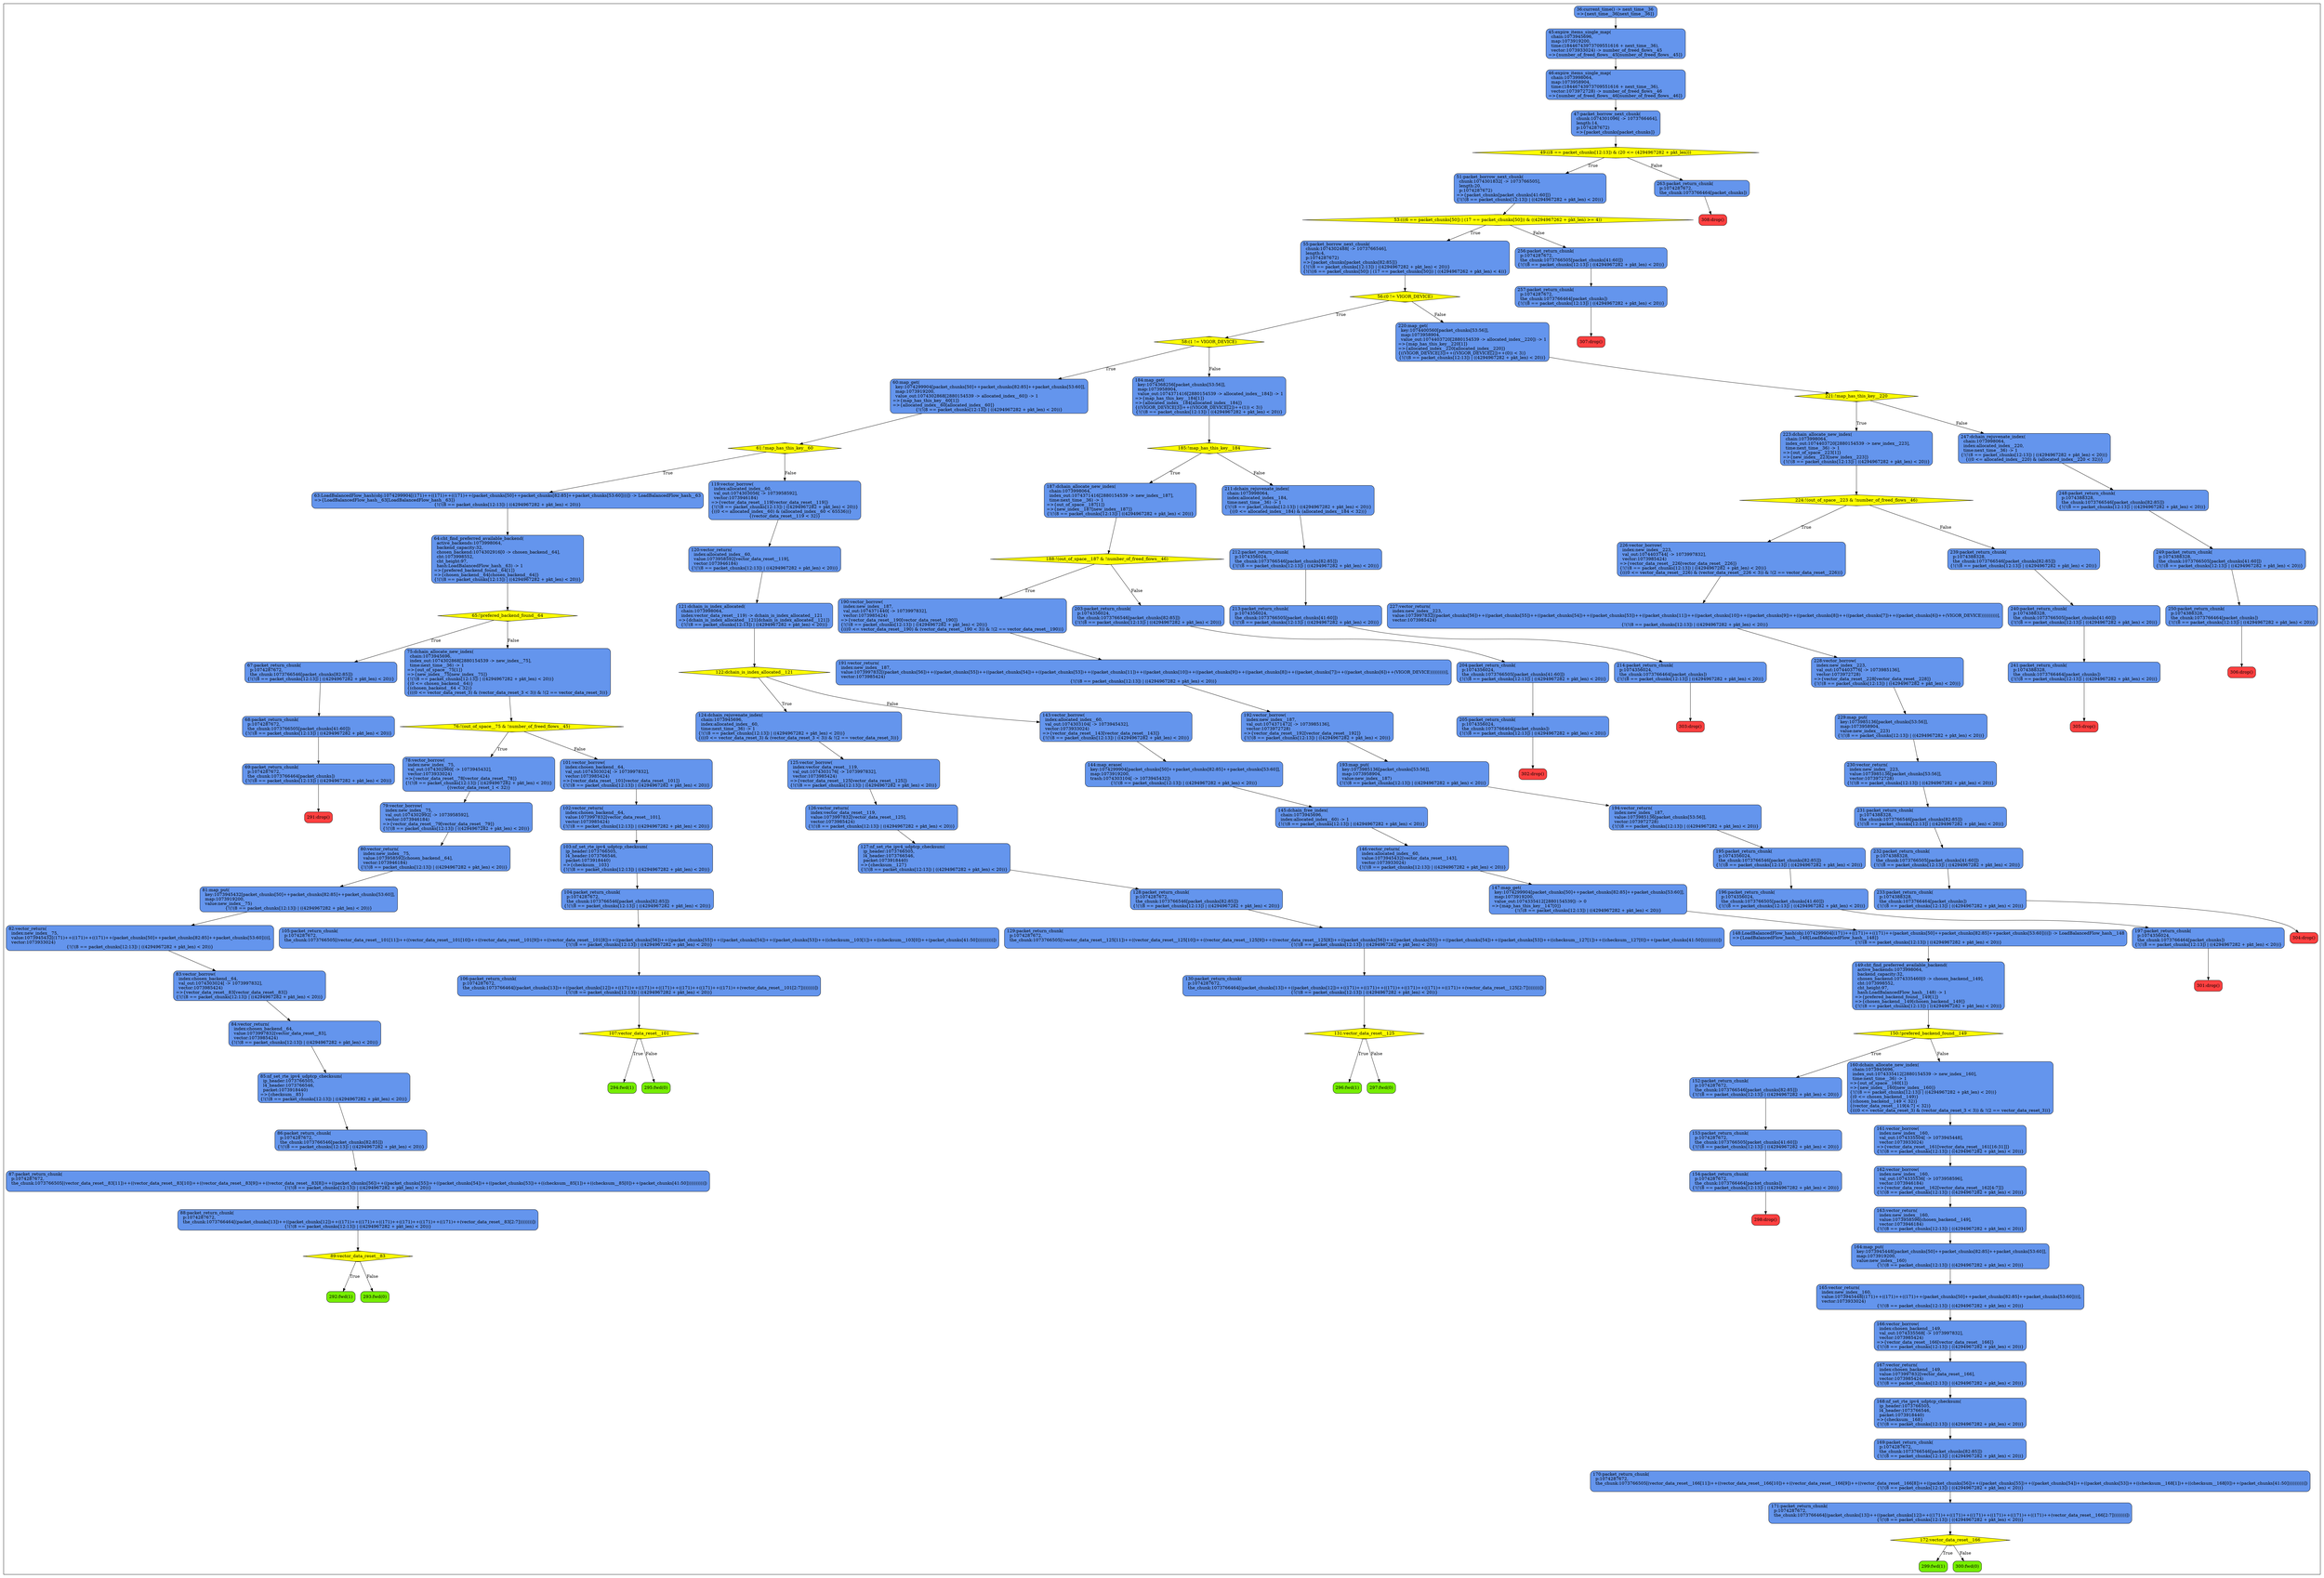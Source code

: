 digraph mygraph {
	node [shape=box style=rounded border=0];
	subgraph clusterprocess {
		node [style="rounded,filled",color=black];
		291 [label="291:drop()", fillcolor="brown1"];
		69 [label="69:packet_return_chunk(\l  p:1074287672,\l  the_chunk:1073766464[packet_chunks])\l{!(!(8 == packet_chunks[12:13]) | ((4294967282 + pkt_len) < 20))}", fillcolor="cornflowerblue"];
		69 -> 291;
		68 [label="68:packet_return_chunk(\l  p:1074287672,\l  the_chunk:1073766505[packet_chunks[41:60]])\l{!(!(8 == packet_chunks[12:13]) | ((4294967282 + pkt_len) < 20))}", fillcolor="cornflowerblue"];
		68 -> 69;
		67 [label="67:packet_return_chunk(\l  p:1074287672,\l  the_chunk:1073766546[packet_chunks[82:85]])\l{!(!(8 == packet_chunks[12:13]) | ((4294967282 + pkt_len) < 20))}", fillcolor="cornflowerblue"];
		67 -> 68;
		292 [label="292:fwd(1)", fillcolor="chartreuse2"];
		293 [label="293:fwd(0)", fillcolor="chartreuse2"];
		89 [shape=Mdiamond, label="89:vector_data_reset__83", fillcolor="yellow"];
		89 -> 292 [label="True"];
		89 -> 293 [label="False"];
		88 [label="88:packet_return_chunk(\l  p:1074287672,\l  the_chunk:1073766464[(packet_chunks[13])++((packet_chunks[12])++((171)++((171)++((171)++((171)++((171)++((171)++(vector_data_reset__83[2:7]))))))))])\l{!(!(8 == packet_chunks[12:13]) | ((4294967282 + pkt_len) < 20))}", fillcolor="cornflowerblue"];
		88 -> 89;
		87 [label="87:packet_return_chunk(\l  p:1074287672,\l  the_chunk:1073766505[(vector_data_reset__83[11])++((vector_data_reset__83[10])++((vector_data_reset__83[9])++((vector_data_reset__83[8])++((packet_chunks[56])++((packet_chunks[55])++((packet_chunks[54])++((packet_chunks[53])++((checksum__85[1])++((checksum__85[0])++(packet_chunks[41:50]))))))))))])\l{!(!(8 == packet_chunks[12:13]) | ((4294967282 + pkt_len) < 20))}", fillcolor="cornflowerblue"];
		87 -> 88;
		86 [label="86:packet_return_chunk(\l  p:1074287672,\l  the_chunk:1073766546[packet_chunks[82:85]])\l{!(!(8 == packet_chunks[12:13]) | ((4294967282 + pkt_len) < 20))}", fillcolor="cornflowerblue"];
		86 -> 87;
		85 [label="85:nf_set_rte_ipv4_udptcp_checksum(\l  ip_header:1073766505,\l  l4_header:1073766546,\l  packet:1073918440)\l=>{checksum__85}\l{!(!(8 == packet_chunks[12:13]) | ((4294967282 + pkt_len) < 20))}", fillcolor="cornflowerblue"];
		85 -> 86;
		84 [label="84:vector_return(\l  index:chosen_backend__64,\l  value:1073997832[vector_data_reset__83],\l  vector:1073985424)\l{!(!(8 == packet_chunks[12:13]) | ((4294967282 + pkt_len) < 20))}", fillcolor="cornflowerblue"];
		84 -> 85;
		83 [label="83:vector_borrow(\l  index:chosen_backend__64,\l  val_out:1074303024[ -> 1073997832],\l  vector:1073985424)\l=>{vector_data_reset__83[vector_data_reset__83]}\l{!(!(8 == packet_chunks[12:13]) | ((4294967282 + pkt_len) < 20))}", fillcolor="cornflowerblue"];
		83 -> 84;
		82 [label="82:vector_return(\l  index:new_index__75,\l  value:1073945432[(171)++((171)++((171)++(packet_chunks[50]++packet_chunks[82:85]++packet_chunks[53:60])))],\l  vector:1073933024)\l{!(!(8 == packet_chunks[12:13]) | ((4294967282 + pkt_len) < 20))}", fillcolor="cornflowerblue"];
		82 -> 83;
		81 [label="81:map_put(\l  key:1073945432[packet_chunks[50]++packet_chunks[82:85]++packet_chunks[53:60]],\l  map:1073919200,\l  value:new_index__75)\l{!(!(8 == packet_chunks[12:13]) | ((4294967282 + pkt_len) < 20))}", fillcolor="cornflowerblue"];
		81 -> 82;
		80 [label="80:vector_return(\l  index:new_index__75,\l  value:1073958592[chosen_backend__64],\l  vector:1073946184)\l{!(!(8 == packet_chunks[12:13]) | ((4294967282 + pkt_len) < 20))}", fillcolor="cornflowerblue"];
		80 -> 81;
		79 [label="79:vector_borrow(\l  index:new_index__75,\l  val_out:1074302992[ -> 1073958592],\l  vector:1073946184)\l=>{vector_data_reset__79[vector_data_reset__79]}\l{!(!(8 == packet_chunks[12:13]) | ((4294967282 + pkt_len) < 20))}", fillcolor="cornflowerblue"];
		79 -> 80;
		78 [label="78:vector_borrow(\l  index:new_index__75,\l  val_out:1074302960[ -> 1073945432],\l  vector:1073933024)\l=>{vector_data_reset__78[vector_data_reset__78]}\l{!(!(8 == packet_chunks[12:13]) | ((4294967282 + pkt_len) < 20))}\l{(vector_data_reset_1 < 32)}", fillcolor="cornflowerblue"];
		78 -> 79;
		294 [label="294:fwd(1)", fillcolor="chartreuse2"];
		295 [label="295:fwd(0)", fillcolor="chartreuse2"];
		107 [shape=Mdiamond, label="107:vector_data_reset__101", fillcolor="yellow"];
		107 -> 294 [label="True"];
		107 -> 295 [label="False"];
		106 [label="106:packet_return_chunk(\l  p:1074287672,\l  the_chunk:1073766464[(packet_chunks[13])++((packet_chunks[12])++((171)++((171)++((171)++((171)++((171)++((171)++(vector_data_reset__101[2:7]))))))))])\l{!(!(8 == packet_chunks[12:13]) | ((4294967282 + pkt_len) < 20))}", fillcolor="cornflowerblue"];
		106 -> 107;
		105 [label="105:packet_return_chunk(\l  p:1074287672,\l  the_chunk:1073766505[(vector_data_reset__101[11])++((vector_data_reset__101[10])++((vector_data_reset__101[9])++((vector_data_reset__101[8])++((packet_chunks[56])++((packet_chunks[55])++((packet_chunks[54])++((packet_chunks[53])++((checksum__103[1])++((checksum__103[0])++(packet_chunks[41:50]))))))))))])\l{!(!(8 == packet_chunks[12:13]) | ((4294967282 + pkt_len) < 20))}", fillcolor="cornflowerblue"];
		105 -> 106;
		104 [label="104:packet_return_chunk(\l  p:1074287672,\l  the_chunk:1073766546[packet_chunks[82:85]])\l{!(!(8 == packet_chunks[12:13]) | ((4294967282 + pkt_len) < 20))}", fillcolor="cornflowerblue"];
		104 -> 105;
		103 [label="103:nf_set_rte_ipv4_udptcp_checksum(\l  ip_header:1073766505,\l  l4_header:1073766546,\l  packet:1073918440)\l=>{checksum__103}\l{!(!(8 == packet_chunks[12:13]) | ((4294967282 + pkt_len) < 20))}", fillcolor="cornflowerblue"];
		103 -> 104;
		102 [label="102:vector_return(\l  index:chosen_backend__64,\l  value:1073997832[vector_data_reset__101],\l  vector:1073985424)\l{!(!(8 == packet_chunks[12:13]) | ((4294967282 + pkt_len) < 20))}", fillcolor="cornflowerblue"];
		102 -> 103;
		101 [label="101:vector_borrow(\l  index:chosen_backend__64,\l  val_out:1074303024[ -> 1073997832],\l  vector:1073985424)\l=>{vector_data_reset__101[vector_data_reset__101]}\l{!(!(8 == packet_chunks[12:13]) | ((4294967282 + pkt_len) < 20))}", fillcolor="cornflowerblue"];
		101 -> 102;
		76 [shape=Mdiamond, label="76:!(out_of_space__75 & !number_of_freed_flows__45)", fillcolor="yellow"];
		76 -> 78 [label="True"];
		76 -> 101 [label="False"];
		75 [label="75:dchain_allocate_new_index(\l  chain:1073945696,\l  index_out:1074302868[2880154539 -> new_index__75],\l  time:next_time__36) -> 1\l=>{out_of_space__75[1]}\l=>{new_index__75[new_index__75]}\l{!(!(8 == packet_chunks[12:13]) | ((4294967282 + pkt_len) < 20))}\l{(0 <= chosen_backend__64)}\l{(chosen_backend__64 < 32)}\l{(((0 <= vector_data_reset_3) & (vector_data_reset_3 < 3)) & !(2 == vector_data_reset_3))}", fillcolor="cornflowerblue"];
		75 -> 76;
		65 [shape=Mdiamond, label="65:!prefered_backend_found__64", fillcolor="yellow"];
		65 -> 67 [label="True"];
		65 -> 75 [label="False"];
		64 [label="64:cht_find_preferred_available_backend(\l  active_backends:1073998064,\l  backend_capacity:32,\l  chosen_backend:1074302916[0 -> chosen_backend__64],\l  cht:1073998552,\l  cht_height:97,\l  hash:LoadBalancedFlow_hash__63) -> 1\l=>{prefered_backend_found__64[1]}\l=>{chosen_backend__64[chosen_backend__64]}\l{!(!(8 == packet_chunks[12:13]) | ((4294967282 + pkt_len) < 20))}", fillcolor="cornflowerblue"];
		64 -> 65;
		63 [label="63:LoadBalancedFlow_hash(obj:1074299904[(171)++((171)++((171)++(packet_chunks[50]++packet_chunks[82:85]++packet_chunks[53:60])))]) -> LoadBalancedFlow_hash__63\l=>{LoadBalancedFlow_hash__63[LoadBalancedFlow_hash__63]}\l{!(!(8 == packet_chunks[12:13]) | ((4294967282 + pkt_len) < 20))}", fillcolor="cornflowerblue"];
		63 -> 64;
		296 [label="296:fwd(1)", fillcolor="chartreuse2"];
		297 [label="297:fwd(0)", fillcolor="chartreuse2"];
		131 [shape=Mdiamond, label="131:vector_data_reset__125", fillcolor="yellow"];
		131 -> 296 [label="True"];
		131 -> 297 [label="False"];
		130 [label="130:packet_return_chunk(\l  p:1074287672,\l  the_chunk:1073766464[(packet_chunks[13])++((packet_chunks[12])++((171)++((171)++((171)++((171)++((171)++((171)++(vector_data_reset__125[2:7]))))))))])\l{!(!(8 == packet_chunks[12:13]) | ((4294967282 + pkt_len) < 20))}", fillcolor="cornflowerblue"];
		130 -> 131;
		129 [label="129:packet_return_chunk(\l  p:1074287672,\l  the_chunk:1073766505[(vector_data_reset__125[11])++((vector_data_reset__125[10])++((vector_data_reset__125[9])++((vector_data_reset__125[8])++((packet_chunks[56])++((packet_chunks[55])++((packet_chunks[54])++((packet_chunks[53])++((checksum__127[1])++((checksum__127[0])++(packet_chunks[41:50]))))))))))])\l{!(!(8 == packet_chunks[12:13]) | ((4294967282 + pkt_len) < 20))}", fillcolor="cornflowerblue"];
		129 -> 130;
		128 [label="128:packet_return_chunk(\l  p:1074287672,\l  the_chunk:1073766546[packet_chunks[82:85]])\l{!(!(8 == packet_chunks[12:13]) | ((4294967282 + pkt_len) < 20))}", fillcolor="cornflowerblue"];
		128 -> 129;
		127 [label="127:nf_set_rte_ipv4_udptcp_checksum(\l  ip_header:1073766505,\l  l4_header:1073766546,\l  packet:1073918440)\l=>{checksum__127}\l{!(!(8 == packet_chunks[12:13]) | ((4294967282 + pkt_len) < 20))}", fillcolor="cornflowerblue"];
		127 -> 128;
		126 [label="126:vector_return(\l  index:vector_data_reset__119,\l  value:1073997832[vector_data_reset__125],\l  vector:1073985424)\l{!(!(8 == packet_chunks[12:13]) | ((4294967282 + pkt_len) < 20))}", fillcolor="cornflowerblue"];
		126 -> 127;
		125 [label="125:vector_borrow(\l  index:vector_data_reset__119,\l  val_out:1074303176[ -> 1073997832],\l  vector:1073985424)\l=>{vector_data_reset__125[vector_data_reset__125]}\l{!(!(8 == packet_chunks[12:13]) | ((4294967282 + pkt_len) < 20))}", fillcolor="cornflowerblue"];
		125 -> 126;
		124 [label="124:dchain_rejuvenate_index(\l  chain:1073945696,\l  index:allocated_index__60,\l  time:next_time__36) -> 1\l{!(!(8 == packet_chunks[12:13]) | ((4294967282 + pkt_len) < 20))}\l{(((0 <= vector_data_reset_3) & (vector_data_reset_3 < 3)) & !(2 == vector_data_reset_3))}", fillcolor="cornflowerblue"];
		124 -> 125;
		298 [label="298:drop()", fillcolor="brown1"];
		154 [label="154:packet_return_chunk(\l  p:1074287672,\l  the_chunk:1073766464[packet_chunks])\l{!(!(8 == packet_chunks[12:13]) | ((4294967282 + pkt_len) < 20))}", fillcolor="cornflowerblue"];
		154 -> 298;
		153 [label="153:packet_return_chunk(\l  p:1074287672,\l  the_chunk:1073766505[packet_chunks[41:60]])\l{!(!(8 == packet_chunks[12:13]) | ((4294967282 + pkt_len) < 20))}", fillcolor="cornflowerblue"];
		153 -> 154;
		152 [label="152:packet_return_chunk(\l  p:1074287672,\l  the_chunk:1073766546[packet_chunks[82:85]])\l{!(!(8 == packet_chunks[12:13]) | ((4294967282 + pkt_len) < 20))}", fillcolor="cornflowerblue"];
		152 -> 153;
		299 [label="299:fwd(1)", fillcolor="chartreuse2"];
		300 [label="300:fwd(0)", fillcolor="chartreuse2"];
		172 [shape=Mdiamond, label="172:vector_data_reset__166", fillcolor="yellow"];
		172 -> 299 [label="True"];
		172 -> 300 [label="False"];
		171 [label="171:packet_return_chunk(\l  p:1074287672,\l  the_chunk:1073766464[(packet_chunks[13])++((packet_chunks[12])++((171)++((171)++((171)++((171)++((171)++((171)++(vector_data_reset__166[2:7]))))))))])\l{!(!(8 == packet_chunks[12:13]) | ((4294967282 + pkt_len) < 20))}", fillcolor="cornflowerblue"];
		171 -> 172;
		170 [label="170:packet_return_chunk(\l  p:1074287672,\l  the_chunk:1073766505[(vector_data_reset__166[11])++((vector_data_reset__166[10])++((vector_data_reset__166[9])++((vector_data_reset__166[8])++((packet_chunks[56])++((packet_chunks[55])++((packet_chunks[54])++((packet_chunks[53])++((checksum__168[1])++((checksum__168[0])++(packet_chunks[41:50]))))))))))])\l{!(!(8 == packet_chunks[12:13]) | ((4294967282 + pkt_len) < 20))}", fillcolor="cornflowerblue"];
		170 -> 171;
		169 [label="169:packet_return_chunk(\l  p:1074287672,\l  the_chunk:1073766546[packet_chunks[82:85]])\l{!(!(8 == packet_chunks[12:13]) | ((4294967282 + pkt_len) < 20))}", fillcolor="cornflowerblue"];
		169 -> 170;
		168 [label="168:nf_set_rte_ipv4_udptcp_checksum(\l  ip_header:1073766505,\l  l4_header:1073766546,\l  packet:1073918440)\l=>{checksum__168}\l{!(!(8 == packet_chunks[12:13]) | ((4294967282 + pkt_len) < 20))}", fillcolor="cornflowerblue"];
		168 -> 169;
		167 [label="167:vector_return(\l  index:chosen_backend__149,\l  value:1073997832[vector_data_reset__166],\l  vector:1073985424)\l{!(!(8 == packet_chunks[12:13]) | ((4294967282 + pkt_len) < 20))}", fillcolor="cornflowerblue"];
		167 -> 168;
		166 [label="166:vector_borrow(\l  index:chosen_backend__149,\l  val_out:1074335568[ -> 1073997832],\l  vector:1073985424)\l=>{vector_data_reset__166[vector_data_reset__166]}\l{!(!(8 == packet_chunks[12:13]) | ((4294967282 + pkt_len) < 20))}", fillcolor="cornflowerblue"];
		166 -> 167;
		165 [label="165:vector_return(\l  index:new_index__160,\l  value:1073945448[(171)++((171)++((171)++(packet_chunks[50]++packet_chunks[82:85]++packet_chunks[53:60])))],\l  vector:1073933024)\l{!(!(8 == packet_chunks[12:13]) | ((4294967282 + pkt_len) < 20))}", fillcolor="cornflowerblue"];
		165 -> 166;
		164 [label="164:map_put(\l  key:1073945448[packet_chunks[50]++packet_chunks[82:85]++packet_chunks[53:60]],\l  map:1073919200,\l  value:new_index__160)\l{!(!(8 == packet_chunks[12:13]) | ((4294967282 + pkt_len) < 20))}", fillcolor="cornflowerblue"];
		164 -> 165;
		163 [label="163:vector_return(\l  index:new_index__160,\l  value:1073958596[chosen_backend__149],\l  vector:1073946184)\l{!(!(8 == packet_chunks[12:13]) | ((4294967282 + pkt_len) < 20))}", fillcolor="cornflowerblue"];
		163 -> 164;
		162 [label="162:vector_borrow(\l  index:new_index__160,\l  val_out:1074335536[ -> 1073958596],\l  vector:1073946184)\l=>{vector_data_reset__162[vector_data_reset__162[4:7]]}\l{!(!(8 == packet_chunks[12:13]) | ((4294967282 + pkt_len) < 20))}", fillcolor="cornflowerblue"];
		162 -> 163;
		161 [label="161:vector_borrow(\l  index:new_index__160,\l  val_out:1074335504[ -> 1073945448],\l  vector:1073933024)\l=>{vector_data_reset__161[vector_data_reset__161[16:31]]}\l{!(!(8 == packet_chunks[12:13]) | ((4294967282 + pkt_len) < 20))}", fillcolor="cornflowerblue"];
		161 -> 162;
		160 [label="160:dchain_allocate_new_index(\l  chain:1073945696,\l  index_out:1074335412[2880154539 -> new_index__160],\l  time:next_time__36) -> 1\l=>{out_of_space__160[1]}\l=>{new_index__160[new_index__160]}\l{!(!(8 == packet_chunks[12:13]) | ((4294967282 + pkt_len) < 20))}\l{(0 <= chosen_backend__149)}\l{(chosen_backend__149 < 32)}\l{(vector_data_reset__119[4:7] < 32)}\l{(((0 <= vector_data_reset_3) & (vector_data_reset_3 < 3)) & !(2 == vector_data_reset_3))}", fillcolor="cornflowerblue"];
		160 -> 161;
		150 [shape=Mdiamond, label="150:!prefered_backend_found__149", fillcolor="yellow"];
		150 -> 152 [label="True"];
		150 -> 160 [label="False"];
		149 [label="149:cht_find_preferred_available_backend(\l  active_backends:1073998064,\l  backend_capacity:32,\l  chosen_backend:1074335460[0 -> chosen_backend__149],\l  cht:1073998552,\l  cht_height:97,\l  hash:LoadBalancedFlow_hash__148) -> 1\l=>{prefered_backend_found__149[1]}\l=>{chosen_backend__149[chosen_backend__149]}\l{!(!(8 == packet_chunks[12:13]) | ((4294967282 + pkt_len) < 20))}", fillcolor="cornflowerblue"];
		149 -> 150;
		148 [label="148:LoadBalancedFlow_hash(obj:1074299904[(171)++((171)++((171)++(packet_chunks[50]++packet_chunks[82:85]++packet_chunks[53:60])))]) -> LoadBalancedFlow_hash__148\l=>{LoadBalancedFlow_hash__148[LoadBalancedFlow_hash__148]}\l{!(!(8 == packet_chunks[12:13]) | ((4294967282 + pkt_len) < 20))}", fillcolor="cornflowerblue"];
		148 -> 149;
		147 [label="147:map_get(\l  key:1074299904[packet_chunks[50]++packet_chunks[82:85]++packet_chunks[53:60]],\l  map:1073919200,\l  value_out:1074335412[2880154539]) -> 0\l=>{map_has_this_key__147[0]}\l{!(!(8 == packet_chunks[12:13]) | ((4294967282 + pkt_len) < 20))}", fillcolor="cornflowerblue"];
		147 -> 148;
		146 [label="146:vector_return(\l  index:allocated_index__60,\l  value:1073945432[vector_data_reset__143],\l  vector:1073933024)\l{!(!(8 == packet_chunks[12:13]) | ((4294967282 + pkt_len) < 20))}", fillcolor="cornflowerblue"];
		146 -> 147;
		145 [label="145:dchain_free_index(\l  chain:1073945696,\l  index:allocated_index__60) -> 1\l{!(!(8 == packet_chunks[12:13]) | ((4294967282 + pkt_len) < 20))}", fillcolor="cornflowerblue"];
		145 -> 146;
		144 [label="144:map_erase(\l  key:1074299904[packet_chunks[50]++packet_chunks[82:85]++packet_chunks[53:60]],\l  map:1073919200,\l  trash:1074303104[ -> 1073945432])\l{!(!(8 == packet_chunks[12:13]) | ((4294967282 + pkt_len) < 20))}", fillcolor="cornflowerblue"];
		144 -> 145;
		143 [label="143:vector_borrow(\l  index:allocated_index__60,\l  val_out:1074303104[ -> 1073945432],\l  vector:1073933024)\l=>{vector_data_reset__143[vector_data_reset__143]}\l{!(!(8 == packet_chunks[12:13]) | ((4294967282 + pkt_len) < 20))}", fillcolor="cornflowerblue"];
		143 -> 144;
		122 [shape=Mdiamond, label="122:dchain_is_index_allocated__121", fillcolor="yellow"];
		122 -> 124 [label="True"];
		122 -> 143 [label="False"];
		121 [label="121:dchain_is_index_allocated(\l  chain:1073998064,\l  index:vector_data_reset__119) -> dchain_is_index_allocated__121\l=>{dchain_is_index_allocated__121[dchain_is_index_allocated__121]}\l{!(!(8 == packet_chunks[12:13]) | ((4294967282 + pkt_len) < 20))}", fillcolor="cornflowerblue"];
		121 -> 122;
		120 [label="120:vector_return(\l  index:allocated_index__60,\l  value:1073958592[vector_data_reset__119],\l  vector:1073946184)\l{!(!(8 == packet_chunks[12:13]) | ((4294967282 + pkt_len) < 20))}", fillcolor="cornflowerblue"];
		120 -> 121;
		119 [label="119:vector_borrow(\l  index:allocated_index__60,\l  val_out:1074303056[ -> 1073958592],\l  vector:1073946184)\l=>{vector_data_reset__119[vector_data_reset__119]}\l{!(!(8 == packet_chunks[12:13]) | ((4294967282 + pkt_len) < 20))}\l{((0 <= allocated_index__60) & (allocated_index__60 < 65536))}\l{(vector_data_reset__119 < 32)}", fillcolor="cornflowerblue"];
		119 -> 120;
		61 [shape=Mdiamond, label="61:!map_has_this_key__60", fillcolor="yellow"];
		61 -> 63 [label="True"];
		61 -> 119 [label="False"];
		60 [label="60:map_get(\l  key:1074299904[packet_chunks[50]++packet_chunks[82:85]++packet_chunks[53:60]],\l  map:1073919200,\l  value_out:1074302868[2880154539 -> allocated_index__60]) -> 1\l=>{map_has_this_key__60[1]}\l=>{allocated_index__60[allocated_index__60]}\l{!(!(8 == packet_chunks[12:13]) | ((4294967282 + pkt_len) < 20))}", fillcolor="cornflowerblue"];
		60 -> 61;
		301 [label="301:drop()", fillcolor="brown1"];
		197 [label="197:packet_return_chunk(\l  p:1074356024,\l  the_chunk:1073766464[packet_chunks])\l{!(!(8 == packet_chunks[12:13]) | ((4294967282 + pkt_len) < 20))}", fillcolor="cornflowerblue"];
		197 -> 301;
		196 [label="196:packet_return_chunk(\l  p:1074356024,\l  the_chunk:1073766505[packet_chunks[41:60]])\l{!(!(8 == packet_chunks[12:13]) | ((4294967282 + pkt_len) < 20))}", fillcolor="cornflowerblue"];
		196 -> 197;
		195 [label="195:packet_return_chunk(\l  p:1074356024,\l  the_chunk:1073766546[packet_chunks[82:85]])\l{!(!(8 == packet_chunks[12:13]) | ((4294967282 + pkt_len) < 20))}", fillcolor="cornflowerblue"];
		195 -> 196;
		194 [label="194:vector_return(\l  index:new_index__187,\l  value:1073985136[packet_chunks[53:56]],\l  vector:1073972728)\l{!(!(8 == packet_chunks[12:13]) | ((4294967282 + pkt_len) < 20))}", fillcolor="cornflowerblue"];
		194 -> 195;
		193 [label="193:map_put(\l  key:1073985136[packet_chunks[53:56]],\l  map:1073958904,\l  value:new_index__187)\l{!(!(8 == packet_chunks[12:13]) | ((4294967282 + pkt_len) < 20))}", fillcolor="cornflowerblue"];
		193 -> 194;
		192 [label="192:vector_borrow(\l  index:new_index__187,\l  val_out:1074371472[ -> 1073985136],\l  vector:1073972728)\l=>{vector_data_reset__192[vector_data_reset__192]}\l{!(!(8 == packet_chunks[12:13]) | ((4294967282 + pkt_len) < 20))}", fillcolor="cornflowerblue"];
		192 -> 193;
		191 [label="191:vector_return(\l  index:new_index__187,\l  value:1073997832[(packet_chunks[56])++((packet_chunks[55])++((packet_chunks[54])++((packet_chunks[53])++((packet_chunks[11])++((packet_chunks[10])++((packet_chunks[9])++((packet_chunks[8])++((packet_chunks[7])++((packet_chunks[6])++(VIGOR_DEVICE))))))))))],\l  vector:1073985424)\l{!(!(8 == packet_chunks[12:13]) | ((4294967282 + pkt_len) < 20))}", fillcolor="cornflowerblue"];
		191 -> 192;
		190 [label="190:vector_borrow(\l  index:new_index__187,\l  val_out:1074371440[ -> 1073997832],\l  vector:1073985424)\l=>{vector_data_reset__190[vector_data_reset__190]}\l{!(!(8 == packet_chunks[12:13]) | ((4294967282 + pkt_len) < 20))}\l{(((0 <= vector_data_reset__190) & (vector_data_reset__190 < 3)) & !(2 == vector_data_reset__190))}", fillcolor="cornflowerblue"];
		190 -> 191;
		302 [label="302:drop()", fillcolor="brown1"];
		205 [label="205:packet_return_chunk(\l  p:1074356024,\l  the_chunk:1073766464[packet_chunks])\l{!(!(8 == packet_chunks[12:13]) | ((4294967282 + pkt_len) < 20))}", fillcolor="cornflowerblue"];
		205 -> 302;
		204 [label="204:packet_return_chunk(\l  p:1074356024,\l  the_chunk:1073766505[packet_chunks[41:60]])\l{!(!(8 == packet_chunks[12:13]) | ((4294967282 + pkt_len) < 20))}", fillcolor="cornflowerblue"];
		204 -> 205;
		203 [label="203:packet_return_chunk(\l  p:1074356024,\l  the_chunk:1073766546[packet_chunks[82:85]])\l{!(!(8 == packet_chunks[12:13]) | ((4294967282 + pkt_len) < 20))}", fillcolor="cornflowerblue"];
		203 -> 204;
		188 [shape=Mdiamond, label="188:!(out_of_space__187 & !number_of_freed_flows__46)", fillcolor="yellow"];
		188 -> 190 [label="True"];
		188 -> 203 [label="False"];
		187 [label="187:dchain_allocate_new_index(\l  chain:1073998064,\l  index_out:1074371416[2880154539 -> new_index__187],\l  time:next_time__36) -> 1\l=>{out_of_space__187[1]}\l=>{new_index__187[new_index__187]}\l{!(!(8 == packet_chunks[12:13]) | ((4294967282 + pkt_len) < 20))}", fillcolor="cornflowerblue"];
		187 -> 188;
		303 [label="303:drop()", fillcolor="brown1"];
		214 [label="214:packet_return_chunk(\l  p:1074356024,\l  the_chunk:1073766464[packet_chunks])\l{!(!(8 == packet_chunks[12:13]) | ((4294967282 + pkt_len) < 20))}", fillcolor="cornflowerblue"];
		214 -> 303;
		213 [label="213:packet_return_chunk(\l  p:1074356024,\l  the_chunk:1073766505[packet_chunks[41:60]])\l{!(!(8 == packet_chunks[12:13]) | ((4294967282 + pkt_len) < 20))}", fillcolor="cornflowerblue"];
		213 -> 214;
		212 [label="212:packet_return_chunk(\l  p:1074356024,\l  the_chunk:1073766546[packet_chunks[82:85]])\l{!(!(8 == packet_chunks[12:13]) | ((4294967282 + pkt_len) < 20))}", fillcolor="cornflowerblue"];
		212 -> 213;
		211 [label="211:dchain_rejuvenate_index(\l  chain:1073998064,\l  index:allocated_index__184,\l  time:next_time__36) -> 1\l{!(!(8 == packet_chunks[12:13]) | ((4294967282 + pkt_len) < 20))}\l{((0 <= allocated_index__184) & (allocated_index__184 < 32))}", fillcolor="cornflowerblue"];
		211 -> 212;
		185 [shape=Mdiamond, label="185:!map_has_this_key__184", fillcolor="yellow"];
		185 -> 187 [label="True"];
		185 -> 211 [label="False"];
		184 [label="184:map_get(\l  key:1074368256[packet_chunks[53:56]],\l  map:1073958904,\l  value_out:1074371416[2880154539 -> allocated_index__184]) -> 1\l=>{map_has_this_key__184[1]}\l=>{allocated_index__184[allocated_index__184]}\l{((VIGOR_DEVICE[3])++((VIGOR_DEVICE[2])++(1)) < 3)}\l{!(!(8 == packet_chunks[12:13]) | ((4294967282 + pkt_len) < 20))}", fillcolor="cornflowerblue"];
		184 -> 185;
		58 [shape=Mdiamond, label="58:(1 != VIGOR_DEVICE)", fillcolor="yellow"];
		58 -> 60 [label="True"];
		58 -> 184 [label="False"];
		304 [label="304:drop()", fillcolor="brown1"];
		233 [label="233:packet_return_chunk(\l  p:1074388328,\l  the_chunk:1073766464[packet_chunks])\l{!(!(8 == packet_chunks[12:13]) | ((4294967282 + pkt_len) < 20))}", fillcolor="cornflowerblue"];
		233 -> 304;
		232 [label="232:packet_return_chunk(\l  p:1074388328,\l  the_chunk:1073766505[packet_chunks[41:60]])\l{!(!(8 == packet_chunks[12:13]) | ((4294967282 + pkt_len) < 20))}", fillcolor="cornflowerblue"];
		232 -> 233;
		231 [label="231:packet_return_chunk(\l  p:1074388328,\l  the_chunk:1073766546[packet_chunks[82:85]])\l{!(!(8 == packet_chunks[12:13]) | ((4294967282 + pkt_len) < 20))}", fillcolor="cornflowerblue"];
		231 -> 232;
		230 [label="230:vector_return(\l  index:new_index__223,\l  value:1073985136[packet_chunks[53:56]],\l  vector:1073972728)\l{!(!(8 == packet_chunks[12:13]) | ((4294967282 + pkt_len) < 20))}", fillcolor="cornflowerblue"];
		230 -> 231;
		229 [label="229:map_put(\l  key:1073985136[packet_chunks[53:56]],\l  map:1073958904,\l  value:new_index__223)\l{!(!(8 == packet_chunks[12:13]) | ((4294967282 + pkt_len) < 20))}", fillcolor="cornflowerblue"];
		229 -> 230;
		228 [label="228:vector_borrow(\l  index:new_index__223,\l  val_out:1074403776[ -> 1073985136],\l  vector:1073972728)\l=>{vector_data_reset__228[vector_data_reset__228]}\l{!(!(8 == packet_chunks[12:13]) | ((4294967282 + pkt_len) < 20))}", fillcolor="cornflowerblue"];
		228 -> 229;
		227 [label="227:vector_return(\l  index:new_index__223,\l  value:1073997832[(packet_chunks[56])++((packet_chunks[55])++((packet_chunks[54])++((packet_chunks[53])++((packet_chunks[11])++((packet_chunks[10])++((packet_chunks[9])++((packet_chunks[8])++((packet_chunks[7])++((packet_chunks[6])++(VIGOR_DEVICE))))))))))],\l  vector:1073985424)\l{!(!(8 == packet_chunks[12:13]) | ((4294967282 + pkt_len) < 20))}", fillcolor="cornflowerblue"];
		227 -> 228;
		226 [label="226:vector_borrow(\l  index:new_index__223,\l  val_out:1074403744[ -> 1073997832],\l  vector:1073985424)\l=>{vector_data_reset__226[vector_data_reset__226]}\l{!(!(8 == packet_chunks[12:13]) | ((4294967282 + pkt_len) < 20))}\l{(((0 <= vector_data_reset__226) & (vector_data_reset__226 < 3)) & !(2 == vector_data_reset__226))}", fillcolor="cornflowerblue"];
		226 -> 227;
		305 [label="305:drop()", fillcolor="brown1"];
		241 [label="241:packet_return_chunk(\l  p:1074388328,\l  the_chunk:1073766464[packet_chunks])\l{!(!(8 == packet_chunks[12:13]) | ((4294967282 + pkt_len) < 20))}", fillcolor="cornflowerblue"];
		241 -> 305;
		240 [label="240:packet_return_chunk(\l  p:1074388328,\l  the_chunk:1073766505[packet_chunks[41:60]])\l{!(!(8 == packet_chunks[12:13]) | ((4294967282 + pkt_len) < 20))}", fillcolor="cornflowerblue"];
		240 -> 241;
		239 [label="239:packet_return_chunk(\l  p:1074388328,\l  the_chunk:1073766546[packet_chunks[82:85]])\l{!(!(8 == packet_chunks[12:13]) | ((4294967282 + pkt_len) < 20))}", fillcolor="cornflowerblue"];
		239 -> 240;
		224 [shape=Mdiamond, label="224:!(out_of_space__223 & !number_of_freed_flows__46)", fillcolor="yellow"];
		224 -> 226 [label="True"];
		224 -> 239 [label="False"];
		223 [label="223:dchain_allocate_new_index(\l  chain:1073998064,\l  index_out:1074403720[2880154539 -> new_index__223],\l  time:next_time__36) -> 1\l=>{out_of_space__223[1]}\l=>{new_index__223[new_index__223]}\l{!(!(8 == packet_chunks[12:13]) | ((4294967282 + pkt_len) < 20))}", fillcolor="cornflowerblue"];
		223 -> 224;
		306 [label="306:drop()", fillcolor="brown1"];
		250 [label="250:packet_return_chunk(\l  p:1074388328,\l  the_chunk:1073766464[packet_chunks])\l{!(!(8 == packet_chunks[12:13]) | ((4294967282 + pkt_len) < 20))}", fillcolor="cornflowerblue"];
		250 -> 306;
		249 [label="249:packet_return_chunk(\l  p:1074388328,\l  the_chunk:1073766505[packet_chunks[41:60]])\l{!(!(8 == packet_chunks[12:13]) | ((4294967282 + pkt_len) < 20))}", fillcolor="cornflowerblue"];
		249 -> 250;
		248 [label="248:packet_return_chunk(\l  p:1074388328,\l  the_chunk:1073766546[packet_chunks[82:85]])\l{!(!(8 == packet_chunks[12:13]) | ((4294967282 + pkt_len) < 20))}", fillcolor="cornflowerblue"];
		248 -> 249;
		247 [label="247:dchain_rejuvenate_index(\l  chain:1073998064,\l  index:allocated_index__220,\l  time:next_time__36) -> 1\l{!(!(8 == packet_chunks[12:13]) | ((4294967282 + pkt_len) < 20))}\l{((0 <= allocated_index__220) & (allocated_index__220 < 32))}", fillcolor="cornflowerblue"];
		247 -> 248;
		221 [shape=Mdiamond, label="221:!map_has_this_key__220", fillcolor="yellow"];
		221 -> 223 [label="True"];
		221 -> 247 [label="False"];
		220 [label="220:map_get(\l  key:1074400560[packet_chunks[53:56]],\l  map:1073958904,\l  value_out:1074403720[2880154539 -> allocated_index__220]) -> 1\l=>{map_has_this_key__220[1]}\l=>{allocated_index__220[allocated_index__220]}\l{((VIGOR_DEVICE[3])++((VIGOR_DEVICE[2])++(0)) < 3)}\l{!(!(8 == packet_chunks[12:13]) | ((4294967282 + pkt_len) < 20))}", fillcolor="cornflowerblue"];
		220 -> 221;
		56 [shape=Mdiamond, label="56:(0 != VIGOR_DEVICE)", fillcolor="yellow"];
		56 -> 58 [label="True"];
		56 -> 220 [label="False"];
		55 [label="55:packet_borrow_next_chunk(\l  chunk:1074302488[ -> 1073766546],\l  length:4,\l  p:1074287672)\l=>{packet_chunks[packet_chunks[82:85]]}\l{!(!(8 == packet_chunks[12:13]) | ((4294967282 + pkt_len) < 20))}\l{!(!((6 == packet_chunks[50]) | (17 == packet_chunks[50])) | ((4294967262 + pkt_len) < 4))}", fillcolor="cornflowerblue"];
		55 -> 56;
		307 [label="307:drop()", fillcolor="brown1"];
		257 [label="257:packet_return_chunk(\l  p:1074287672,\l  the_chunk:1073766464[packet_chunks])\l{!(!(8 == packet_chunks[12:13]) | ((4294967282 + pkt_len) < 20))}", fillcolor="cornflowerblue"];
		257 -> 307;
		256 [label="256:packet_return_chunk(\l  p:1074287672,\l  the_chunk:1073766505[packet_chunks[41:60]])\l{!(!(8 == packet_chunks[12:13]) | ((4294967282 + pkt_len) < 20))}", fillcolor="cornflowerblue"];
		256 -> 257;
		53 [shape=Mdiamond, label="53:(((6 == packet_chunks[50]) | (17 == packet_chunks[50])) & ((4294967262 + pkt_len) >= 4))", fillcolor="yellow"];
		53 -> 55 [label="True"];
		53 -> 256 [label="False"];
		51 [label="51:packet_borrow_next_chunk(\l  chunk:1074301832[ -> 1073766505],\l  length:20,\l  p:1074287672)\l=>{packet_chunks[packet_chunks[41:60]]}\l{!(!(8 == packet_chunks[12:13]) | ((4294967282 + pkt_len) < 20))}", fillcolor="cornflowerblue"];
		51 -> 53;
		308 [label="308:drop()", fillcolor="brown1"];
		263 [label="263:packet_return_chunk(\l  p:1074287672,\l  the_chunk:1073766464[packet_chunks])", fillcolor="cornflowerblue"];
		263 -> 308;
		49 [shape=Mdiamond, label="49:((8 == packet_chunks[12:13]) & (20 <= (4294967282 + pkt_len)))", fillcolor="yellow"];
		49 -> 51 [label="True"];
		49 -> 263 [label="False"];
		47 [label="47:packet_borrow_next_chunk(\l  chunk:1074301096[ -> 1073766464],\l  length:14,\l  p:1074287672)\l=>{packet_chunks[packet_chunks]}", fillcolor="cornflowerblue"];
		47 -> 49;
		46 [label="46:expire_items_single_map(\l  chain:1073998064,\l  map:1073958904,\l  time:(18446743973709551616 + next_time__36),\l  vector:1073972728) -> number_of_freed_flows__46\l=>{number_of_freed_flows__46[number_of_freed_flows__46]}", fillcolor="cornflowerblue"];
		46 -> 47;
		45 [label="45:expire_items_single_map(\l  chain:1073945696,\l  map:1073919200,\l  time:(18446743973709551616 + next_time__36),\l  vector:1073933024) -> number_of_freed_flows__45\l=>{number_of_freed_flows__45[number_of_freed_flows__45]}", fillcolor="cornflowerblue"];
		45 -> 46;
		36 [label="36:current_time() -> next_time__36\l=>{next_time__36[next_time__36]}", fillcolor="cornflowerblue"];
		36 -> 45;
	}
}